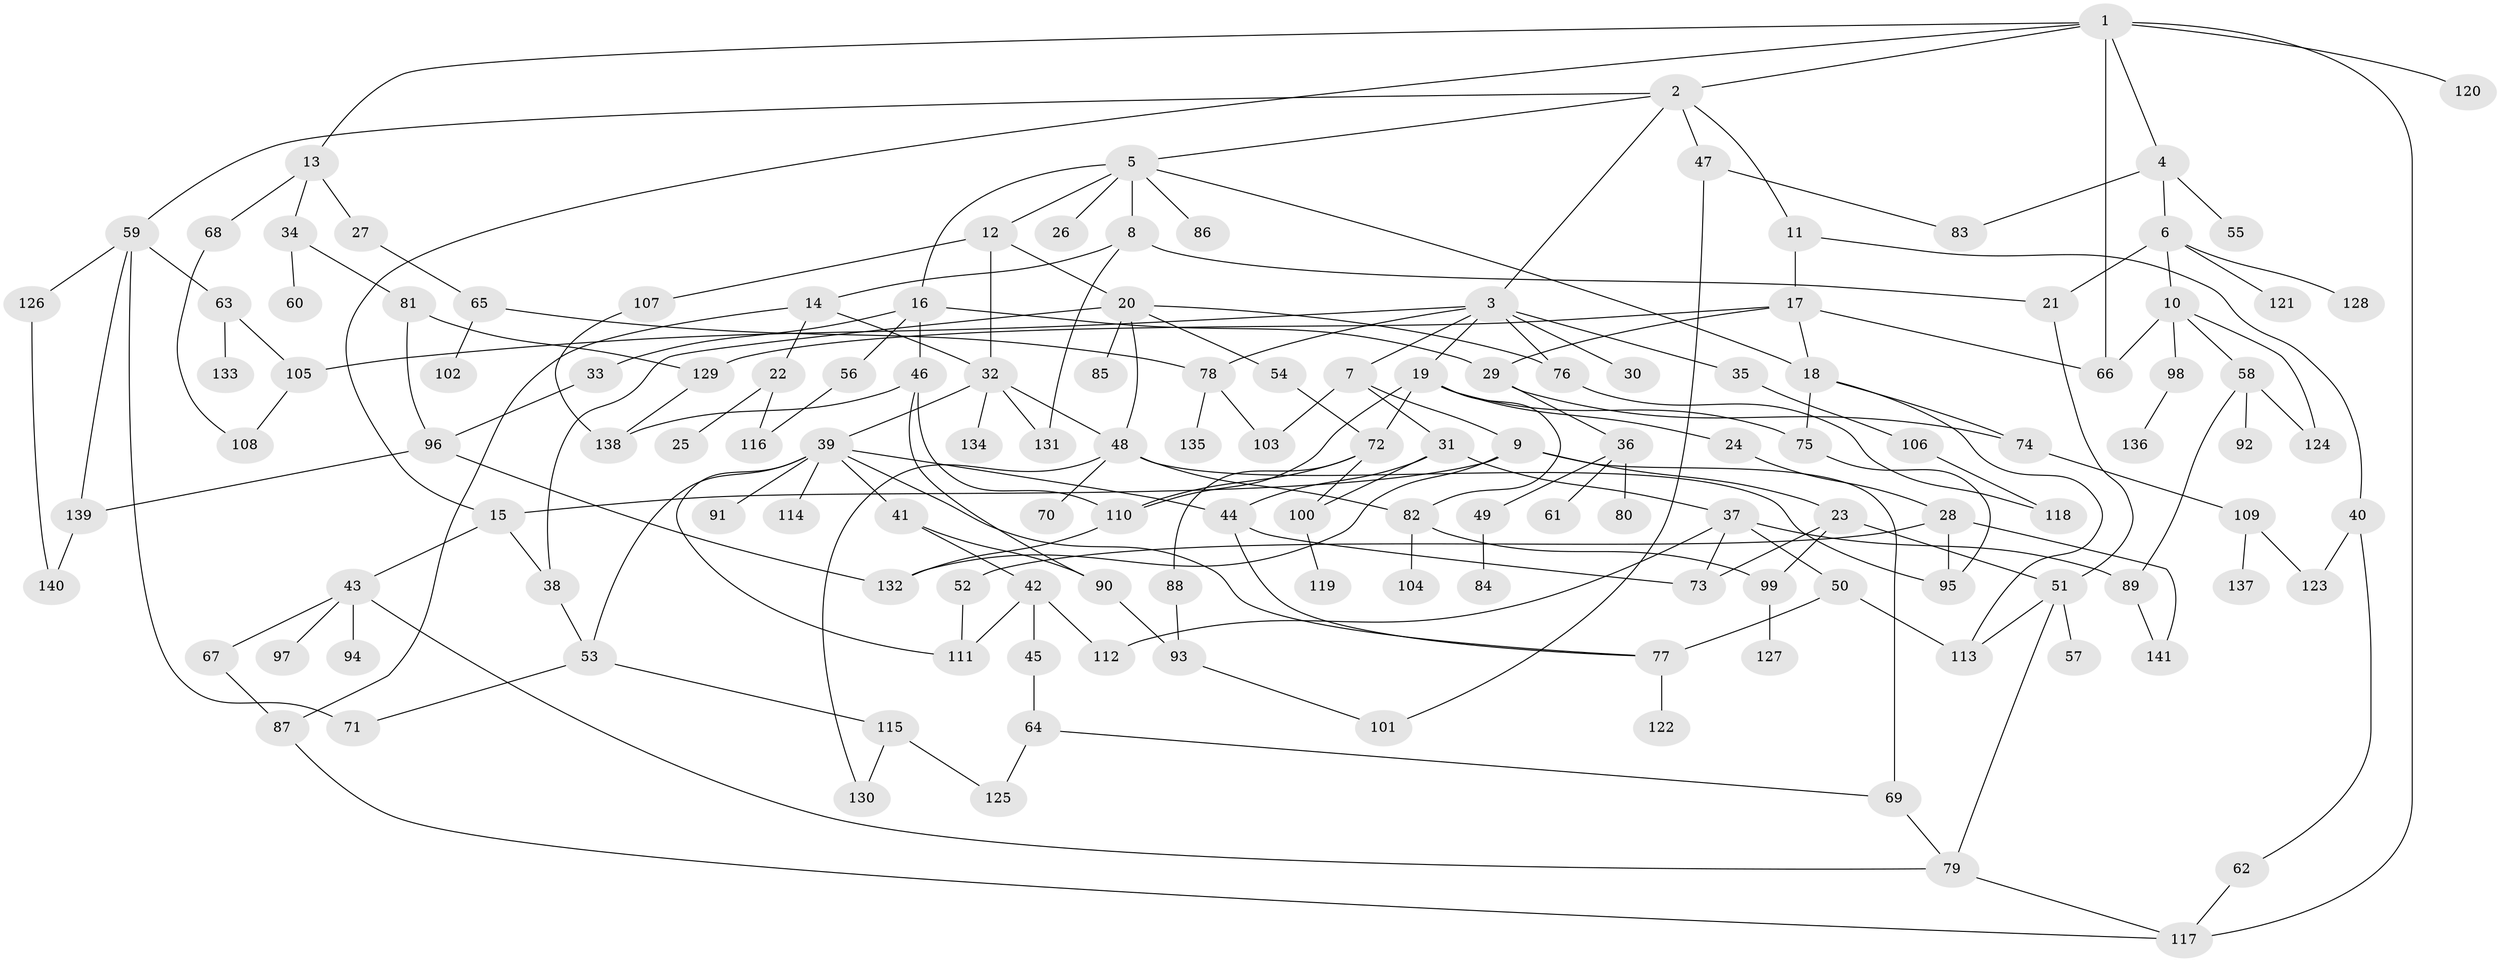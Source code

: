 // Generated by graph-tools (version 1.1) at 2025/34/03/09/25 02:34:23]
// undirected, 141 vertices, 205 edges
graph export_dot {
graph [start="1"]
  node [color=gray90,style=filled];
  1;
  2;
  3;
  4;
  5;
  6;
  7;
  8;
  9;
  10;
  11;
  12;
  13;
  14;
  15;
  16;
  17;
  18;
  19;
  20;
  21;
  22;
  23;
  24;
  25;
  26;
  27;
  28;
  29;
  30;
  31;
  32;
  33;
  34;
  35;
  36;
  37;
  38;
  39;
  40;
  41;
  42;
  43;
  44;
  45;
  46;
  47;
  48;
  49;
  50;
  51;
  52;
  53;
  54;
  55;
  56;
  57;
  58;
  59;
  60;
  61;
  62;
  63;
  64;
  65;
  66;
  67;
  68;
  69;
  70;
  71;
  72;
  73;
  74;
  75;
  76;
  77;
  78;
  79;
  80;
  81;
  82;
  83;
  84;
  85;
  86;
  87;
  88;
  89;
  90;
  91;
  92;
  93;
  94;
  95;
  96;
  97;
  98;
  99;
  100;
  101;
  102;
  103;
  104;
  105;
  106;
  107;
  108;
  109;
  110;
  111;
  112;
  113;
  114;
  115;
  116;
  117;
  118;
  119;
  120;
  121;
  122;
  123;
  124;
  125;
  126;
  127;
  128;
  129;
  130;
  131;
  132;
  133;
  134;
  135;
  136;
  137;
  138;
  139;
  140;
  141;
  1 -- 2;
  1 -- 4;
  1 -- 13;
  1 -- 120;
  1 -- 15;
  1 -- 66;
  1 -- 117;
  2 -- 3;
  2 -- 5;
  2 -- 11;
  2 -- 47;
  2 -- 59;
  3 -- 7;
  3 -- 19;
  3 -- 30;
  3 -- 35;
  3 -- 76;
  3 -- 78;
  3 -- 105;
  4 -- 6;
  4 -- 55;
  4 -- 83;
  5 -- 8;
  5 -- 12;
  5 -- 16;
  5 -- 26;
  5 -- 86;
  5 -- 18;
  6 -- 10;
  6 -- 121;
  6 -- 128;
  6 -- 21;
  7 -- 9;
  7 -- 31;
  7 -- 103;
  8 -- 14;
  8 -- 21;
  8 -- 131;
  9 -- 15;
  9 -- 23;
  9 -- 69;
  9 -- 132;
  10 -- 58;
  10 -- 66;
  10 -- 98;
  10 -- 124;
  11 -- 17;
  11 -- 40;
  12 -- 20;
  12 -- 107;
  12 -- 32;
  13 -- 27;
  13 -- 34;
  13 -- 68;
  14 -- 22;
  14 -- 32;
  14 -- 87;
  15 -- 38;
  15 -- 43;
  16 -- 33;
  16 -- 46;
  16 -- 56;
  16 -- 29;
  17 -- 18;
  17 -- 29;
  17 -- 129;
  17 -- 66;
  18 -- 74;
  18 -- 113;
  18 -- 75;
  19 -- 24;
  19 -- 75;
  19 -- 72;
  19 -- 82;
  19 -- 110;
  20 -- 48;
  20 -- 54;
  20 -- 85;
  20 -- 76;
  20 -- 38;
  21 -- 51;
  22 -- 25;
  22 -- 116;
  23 -- 51;
  23 -- 73;
  23 -- 99;
  24 -- 28;
  27 -- 65;
  28 -- 52;
  28 -- 95;
  28 -- 141;
  29 -- 36;
  29 -- 74;
  31 -- 37;
  31 -- 100;
  31 -- 44;
  32 -- 39;
  32 -- 131;
  32 -- 134;
  32 -- 48;
  33 -- 96;
  34 -- 60;
  34 -- 81;
  35 -- 106;
  36 -- 49;
  36 -- 61;
  36 -- 80;
  37 -- 50;
  37 -- 73;
  37 -- 89;
  37 -- 112;
  38 -- 53;
  39 -- 41;
  39 -- 44;
  39 -- 77;
  39 -- 91;
  39 -- 114;
  39 -- 53;
  39 -- 111;
  40 -- 62;
  40 -- 123;
  41 -- 42;
  41 -- 90;
  42 -- 45;
  42 -- 112;
  42 -- 111;
  43 -- 67;
  43 -- 79;
  43 -- 94;
  43 -- 97;
  44 -- 73;
  44 -- 77;
  45 -- 64;
  46 -- 90;
  46 -- 110;
  46 -- 138;
  47 -- 83;
  47 -- 101;
  48 -- 70;
  48 -- 82;
  48 -- 130;
  48 -- 95;
  49 -- 84;
  50 -- 113;
  50 -- 77;
  51 -- 57;
  51 -- 113;
  51 -- 79;
  52 -- 111;
  53 -- 115;
  53 -- 71;
  54 -- 72;
  56 -- 116;
  58 -- 92;
  58 -- 124;
  58 -- 89;
  59 -- 63;
  59 -- 71;
  59 -- 126;
  59 -- 139;
  62 -- 117;
  63 -- 133;
  63 -- 105;
  64 -- 125;
  64 -- 69;
  65 -- 102;
  65 -- 78;
  67 -- 87;
  68 -- 108;
  69 -- 79;
  72 -- 88;
  72 -- 110;
  72 -- 100;
  74 -- 109;
  75 -- 95;
  76 -- 118;
  77 -- 122;
  78 -- 135;
  78 -- 103;
  79 -- 117;
  81 -- 96;
  81 -- 129;
  82 -- 99;
  82 -- 104;
  87 -- 117;
  88 -- 93;
  89 -- 141;
  90 -- 93;
  93 -- 101;
  96 -- 139;
  96 -- 132;
  98 -- 136;
  99 -- 127;
  100 -- 119;
  105 -- 108;
  106 -- 118;
  107 -- 138;
  109 -- 123;
  109 -- 137;
  110 -- 132;
  115 -- 125;
  115 -- 130;
  126 -- 140;
  129 -- 138;
  139 -- 140;
}

